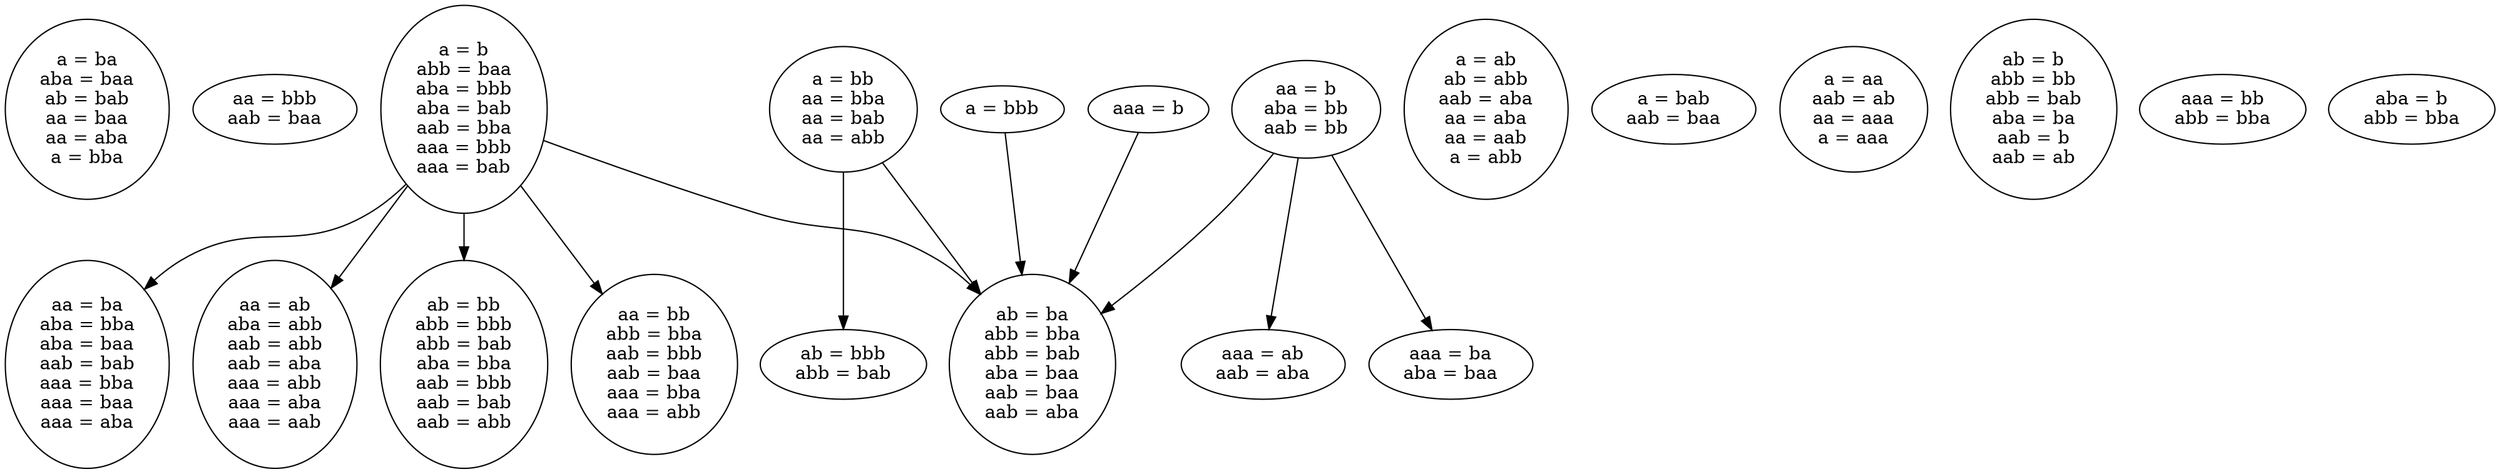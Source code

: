 digraph finite_state_machine {
	rankdir=TB;
	node [shape = ellipse];
	"a = ba
aba = baa
ab = bab
aa = baa
aa = aba
a = bba"
	"aa = bbb
aab = baa"
	"aa = ba
aba = bba
aba = baa
aab = bab
aaa = bba
aaa = baa
aaa = aba"
	"ab = bbb
abb = bab"
	"a = ab
ab = abb
aab = aba
aa = aba
aa = aab
a = abb"
	"aaa = ab
aab = aba"
	"a = bab
aab = baa"
	"a = aa
aab = ab
aa = aaa
a = aaa"
	"ab = b
abb = bb
abb = bab
aba = ba
aab = b
aab = ab"
	"aaa = ba
aba = baa"
	"a = bb
aa = bba
aa = bab
aa = abb"
	"aa = ab
aba = abb
aab = abb
aab = aba
aaa = abb
aaa = aba
aaa = aab"
	"ab = bb
abb = bbb
abb = bab
aba = bba
aab = bbb
aab = bab
aab = abb"
	"a = b
abb = baa
aba = bbb
aba = bab
aab = bba
aaa = bbb
aaa = bab"
	"aa = bb
abb = bba
aab = bbb
aab = baa
aaa = bba
aaa = abb"
	"aa = b
aba = bb
aab = bb"
	"ab = ba
abb = bba
abb = bab
aba = baa
aab = baa
aab = aba"
	"aaa = b"
	"a = bbb"
	"aaa = bb
abb = bba"
	"aba = b
abb = bba"
	"a = bb
aa = bba
aa = bab
aa = abb" -> "ab = ba
abb = bba
abb = bab
aba = baa
aab = baa
aab = aba"
	"a = bb
aa = bba
aa = bab
aa = abb" -> "ab = bbb
abb = bab"
	"a = b
abb = baa
aba = bbb
aba = bab
aab = bba
aaa = bbb
aaa = bab" -> "aa = ab
aba = abb
aab = abb
aab = aba
aaa = abb
aaa = aba
aaa = aab"
	"a = b
abb = baa
aba = bbb
aba = bab
aab = bba
aaa = bbb
aaa = bab" -> "aa = ba
aba = bba
aba = baa
aab = bab
aaa = bba
aaa = baa
aaa = aba"
	"a = b
abb = baa
aba = bbb
aba = bab
aab = bba
aaa = bbb
aaa = bab" -> "aa = bb
abb = bba
aab = bbb
aab = baa
aaa = bba
aaa = abb"
	"a = b
abb = baa
aba = bbb
aba = bab
aab = bba
aaa = bbb
aaa = bab" -> "ab = ba
abb = bba
abb = bab
aba = baa
aab = baa
aab = aba"
	"a = b
abb = baa
aba = bbb
aba = bab
aab = bba
aaa = bbb
aaa = bab" -> "ab = bb
abb = bbb
abb = bab
aba = bba
aab = bbb
aab = bab
aab = abb"
	"aa = b
aba = bb
aab = bb" -> "aaa = ab
aab = aba"
	"aa = b
aba = bb
aab = bb" -> "aaa = ba
aba = baa"
	"aa = b
aba = bb
aab = bb" -> "ab = ba
abb = bba
abb = bab
aba = baa
aab = baa
aab = aba"
	"a = bbb" -> "ab = ba
abb = bba
abb = bab
aba = baa
aab = baa
aab = aba"
	"aaa = b" -> "ab = ba
abb = bba
abb = bab
aba = baa
aab = baa
aab = aba"
}
